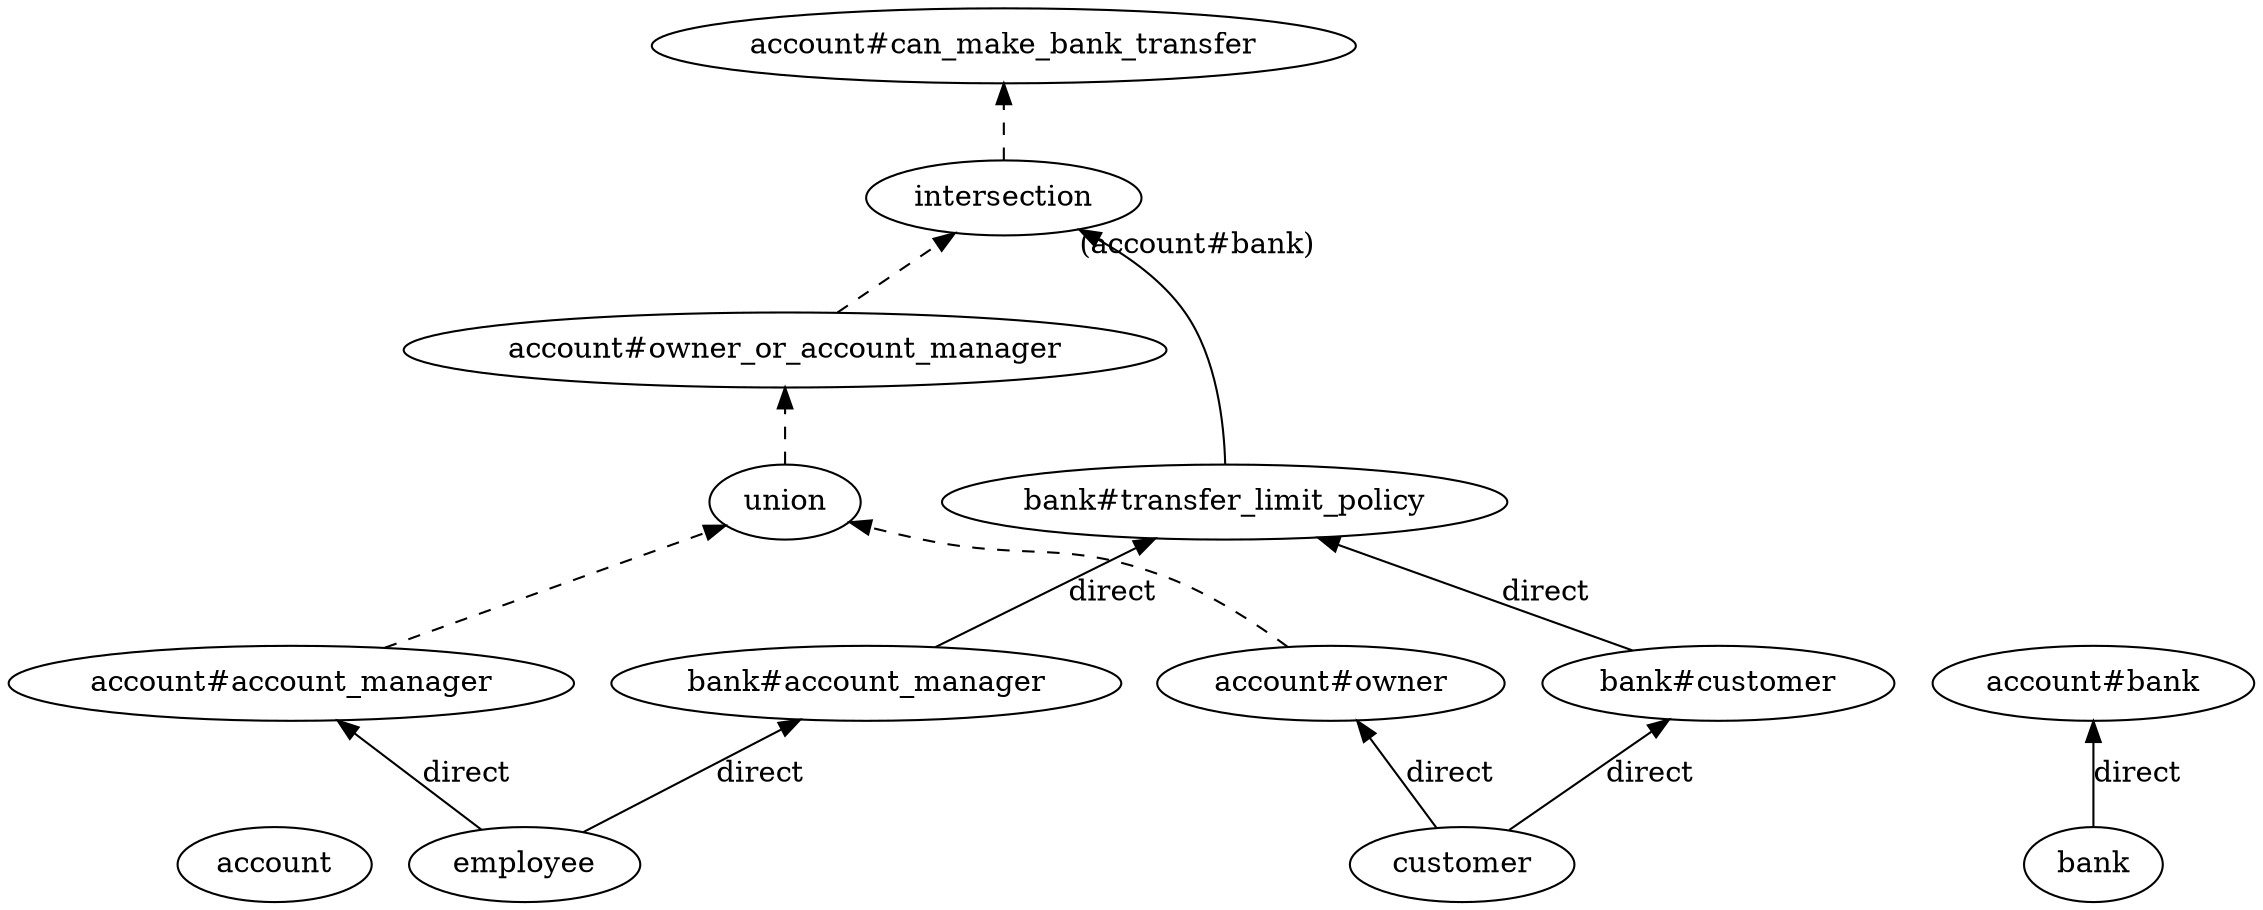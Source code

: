 digraph {
graph [
rankdir=BT
];

// Node definitions.
0 [label=account];
1 [label="account#account_manager"];
2 [label=employee];
3 [label="account#bank"];
4 [label=bank];
5 [label="account#can_make_bank_transfer"];
6 [label=intersection];
7 [label="account#owner_or_account_manager"];
8 [label="bank#transfer_limit_policy"];
9 [label="account#owner"];
10 [label=customer];
11 [label=union];
12 [label="bank#account_manager"];
13 [label="bank#customer"];

// Edge definitions.
1 -> 11 [style=dashed];
2 -> 1 [label=direct];
2 -> 12 [label=direct];
4 -> 3 [label=direct];
6 -> 5 [style=dashed];
7 -> 6 [style=dashed];
8 -> 6 [headlabel="(account#bank)"];
9 -> 11 [style=dashed];
10 -> 9 [label=direct];
10 -> 13 [label=direct];
11 -> 7 [style=dashed];
12 -> 8 [label=direct];
13 -> 8 [label=direct];
}